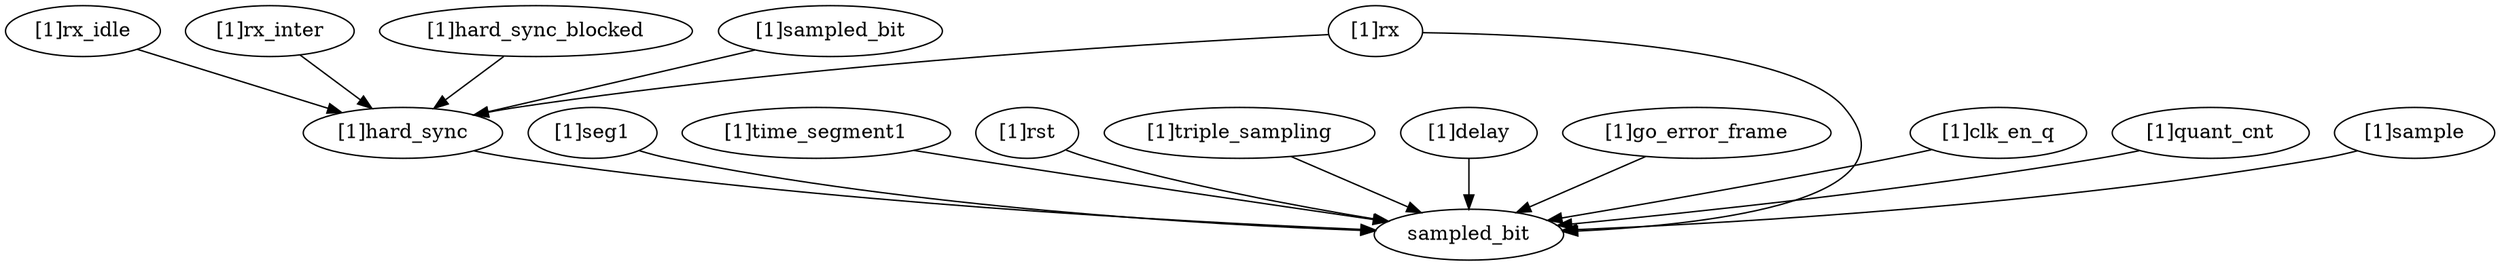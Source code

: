 strict digraph "" {
	"[1]rx_idle"	 [complexity=8,
		importance=0.161598593251,
		rank=0.0201998241563];
	"[1]hard_sync"	 [complexity=2,
		importance=0.149458399999,
		rank=0.0747291999993];
	"[1]rx_idle" -> "[1]hard_sync";
	"[1]seg1"	 [complexity=4,
		importance=0.11465855969,
		rank=0.0286646399224];
	sampled_bit	 [complexity=0,
		importance=0.0469985544106,
		rank=0.0];
	"[1]seg1" -> sampled_bit;
	"[1]time_segment1"	 [complexity=4,
		importance=0.106137302073,
		rank=0.0265343255184];
	"[1]time_segment1" -> sampled_bit;
	"[1]rst"	 [complexity=1,
		importance=0.153135856484,
		rank=0.153135856484];
	"[1]rst" -> sampled_bit;
	"[1]rx_inter"	 [complexity=8,
		importance=0.161598593251,
		rank=0.0201998241563];
	"[1]rx_inter" -> "[1]hard_sync";
	"[1]triple_sampling"	 [complexity=1,
		importance=0.106137302073,
		rank=0.106137302073];
	"[1]triple_sampling" -> sampled_bit;
	"[1]delay"	 [complexity=4,
		importance=0.157490545266,
		rank=0.0393726363164];
	"[1]delay" -> sampled_bit;
	"[1]go_error_frame"	 [complexity=1,
		importance=0.106137302073,
		rank=0.106137302073];
	"[1]go_error_frame" -> sampled_bit;
	"[1]hard_sync_blocked"	 [complexity=8,
		importance=0.217095049734,
		rank=0.0271368812167];
	"[1]hard_sync_blocked" -> "[1]hard_sync";
	"[1]rx"	 [complexity=8,
		importance=0.161598593251,
		rank=0.0201998241563];
	"[1]rx" -> sampled_bit;
	"[1]rx" -> "[1]hard_sync";
	"[1]clk_en_q"	 [complexity=2,
		importance=0.111855773734,
		rank=0.055927886867];
	"[1]clk_en_q" -> sampled_bit;
	"[1]quant_cnt"	 [complexity=4,
		importance=0.12259590776,
		rank=0.0306489769401];
	"[1]quant_cnt" -> sampled_bit;
	"[1]sampled_bit"	 [complexity=8,
		importance=0.196456954409,
		rank=0.0245571193011];
	"[1]sampled_bit" -> "[1]hard_sync";
	"[1]hard_sync" -> sampled_bit;
	"[1]sample"	 [complexity=8,
		importance=0.0651760668265,
		rank=0.00814700835332];
	"[1]sample" -> sampled_bit;
}
